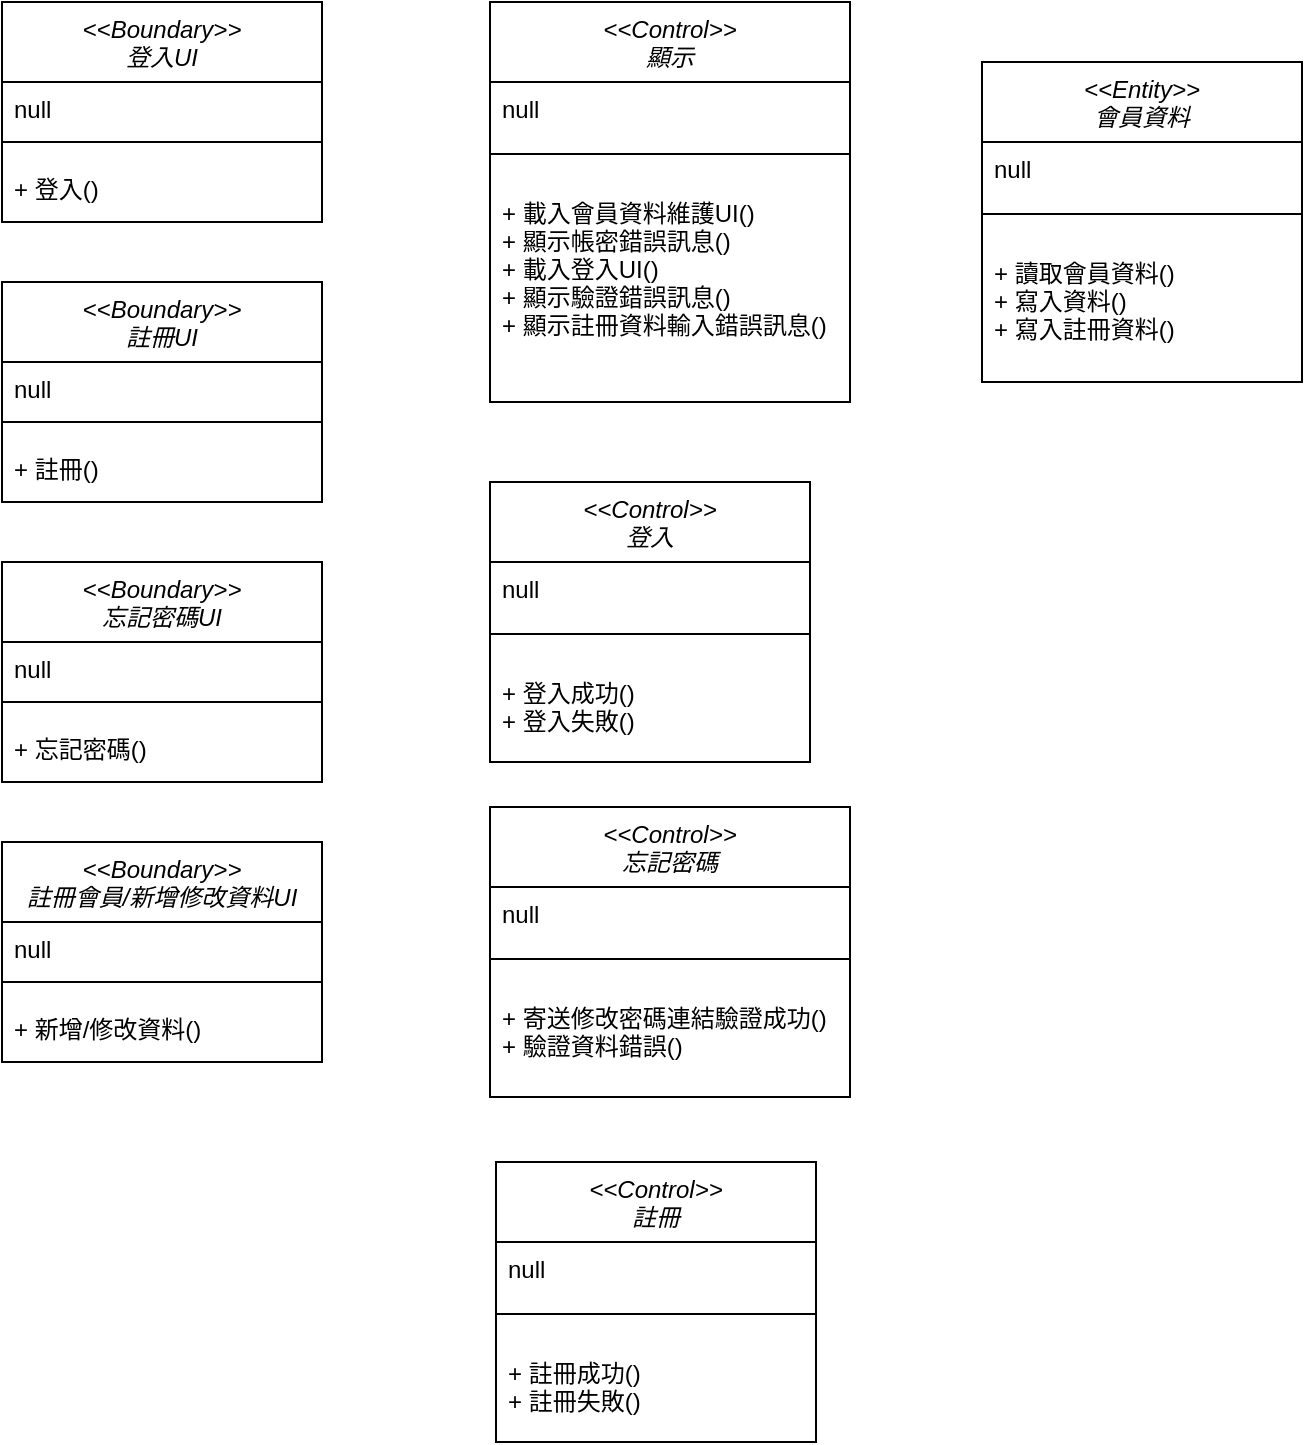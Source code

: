 <mxfile version="21.3.0" type="github">
  <diagram name="第 1 页" id="3X7A48wF0ccKFzG1arGP">
    <mxGraphModel dx="880" dy="461" grid="1" gridSize="10" guides="1" tooltips="1" connect="1" arrows="1" fold="1" page="1" pageScale="1" pageWidth="827" pageHeight="1169" math="0" shadow="0">
      <root>
        <mxCell id="0" />
        <mxCell id="1" parent="0" />
        <mxCell id="1yCies6e0peQFPxoZElR-1" value="&lt;&lt;Boundary&gt;&gt;&#xa;登入UI" style="swimlane;fontStyle=2;align=center;verticalAlign=top;childLayout=stackLayout;horizontal=1;startSize=40;horizontalStack=0;resizeParent=1;resizeLast=0;collapsible=1;marginBottom=0;rounded=0;shadow=0;strokeWidth=1;" vertex="1" parent="1">
          <mxGeometry x="90" y="40" width="160" height="110" as="geometry">
            <mxRectangle x="230" y="140" width="160" height="26" as="alternateBounds" />
          </mxGeometry>
        </mxCell>
        <mxCell id="1yCies6e0peQFPxoZElR-2" value="null" style="text;align=left;verticalAlign=top;spacingLeft=4;spacingRight=4;overflow=hidden;rotatable=0;points=[[0,0.5],[1,0.5]];portConstraint=eastwest;rounded=0;shadow=0;html=0;" vertex="1" parent="1yCies6e0peQFPxoZElR-1">
          <mxGeometry y="40" width="160" height="20" as="geometry" />
        </mxCell>
        <mxCell id="1yCies6e0peQFPxoZElR-3" value="" style="line;html=1;strokeWidth=1;align=left;verticalAlign=middle;spacingTop=-1;spacingLeft=3;spacingRight=3;rotatable=0;labelPosition=right;points=[];portConstraint=eastwest;" vertex="1" parent="1yCies6e0peQFPxoZElR-1">
          <mxGeometry y="60" width="160" height="20" as="geometry" />
        </mxCell>
        <mxCell id="1yCies6e0peQFPxoZElR-4" value="+ 登入()" style="text;align=left;verticalAlign=top;spacingLeft=4;spacingRight=4;overflow=hidden;rotatable=0;points=[[0,0.5],[1,0.5]];portConstraint=eastwest;rounded=0;shadow=0;html=0;" vertex="1" parent="1yCies6e0peQFPxoZElR-1">
          <mxGeometry y="80" width="160" height="20" as="geometry" />
        </mxCell>
        <mxCell id="1yCies6e0peQFPxoZElR-5" value="&lt;&lt;Boundary&gt;&gt;&#xa;註冊UI" style="swimlane;fontStyle=2;align=center;verticalAlign=top;childLayout=stackLayout;horizontal=1;startSize=40;horizontalStack=0;resizeParent=1;resizeLast=0;collapsible=1;marginBottom=0;rounded=0;shadow=0;strokeWidth=1;" vertex="1" parent="1">
          <mxGeometry x="90" y="180" width="160" height="110" as="geometry">
            <mxRectangle x="230" y="140" width="160" height="26" as="alternateBounds" />
          </mxGeometry>
        </mxCell>
        <mxCell id="1yCies6e0peQFPxoZElR-6" value="null" style="text;align=left;verticalAlign=top;spacingLeft=4;spacingRight=4;overflow=hidden;rotatable=0;points=[[0,0.5],[1,0.5]];portConstraint=eastwest;rounded=0;shadow=0;html=0;" vertex="1" parent="1yCies6e0peQFPxoZElR-5">
          <mxGeometry y="40" width="160" height="20" as="geometry" />
        </mxCell>
        <mxCell id="1yCies6e0peQFPxoZElR-7" value="" style="line;html=1;strokeWidth=1;align=left;verticalAlign=middle;spacingTop=-1;spacingLeft=3;spacingRight=3;rotatable=0;labelPosition=right;points=[];portConstraint=eastwest;" vertex="1" parent="1yCies6e0peQFPxoZElR-5">
          <mxGeometry y="60" width="160" height="20" as="geometry" />
        </mxCell>
        <mxCell id="1yCies6e0peQFPxoZElR-8" value="+ 註冊()&#xa;" style="text;align=left;verticalAlign=top;spacingLeft=4;spacingRight=4;overflow=hidden;rotatable=0;points=[[0,0.5],[1,0.5]];portConstraint=eastwest;rounded=0;shadow=0;html=0;" vertex="1" parent="1yCies6e0peQFPxoZElR-5">
          <mxGeometry y="80" width="160" height="20" as="geometry" />
        </mxCell>
        <mxCell id="1yCies6e0peQFPxoZElR-9" value="&lt;&lt;Boundary&gt;&gt;&#xa;忘記密碼UI" style="swimlane;fontStyle=2;align=center;verticalAlign=top;childLayout=stackLayout;horizontal=1;startSize=40;horizontalStack=0;resizeParent=1;resizeLast=0;collapsible=1;marginBottom=0;rounded=0;shadow=0;strokeWidth=1;" vertex="1" parent="1">
          <mxGeometry x="90" y="320" width="160" height="110" as="geometry">
            <mxRectangle x="230" y="140" width="160" height="26" as="alternateBounds" />
          </mxGeometry>
        </mxCell>
        <mxCell id="1yCies6e0peQFPxoZElR-10" value="null" style="text;align=left;verticalAlign=top;spacingLeft=4;spacingRight=4;overflow=hidden;rotatable=0;points=[[0,0.5],[1,0.5]];portConstraint=eastwest;rounded=0;shadow=0;html=0;" vertex="1" parent="1yCies6e0peQFPxoZElR-9">
          <mxGeometry y="40" width="160" height="20" as="geometry" />
        </mxCell>
        <mxCell id="1yCies6e0peQFPxoZElR-11" value="" style="line;html=1;strokeWidth=1;align=left;verticalAlign=middle;spacingTop=-1;spacingLeft=3;spacingRight=3;rotatable=0;labelPosition=right;points=[];portConstraint=eastwest;" vertex="1" parent="1yCies6e0peQFPxoZElR-9">
          <mxGeometry y="60" width="160" height="20" as="geometry" />
        </mxCell>
        <mxCell id="1yCies6e0peQFPxoZElR-12" value="+ 忘記密碼()&#xa;" style="text;align=left;verticalAlign=top;spacingLeft=4;spacingRight=4;overflow=hidden;rotatable=0;points=[[0,0.5],[1,0.5]];portConstraint=eastwest;rounded=0;shadow=0;html=0;" vertex="1" parent="1yCies6e0peQFPxoZElR-9">
          <mxGeometry y="80" width="160" height="20" as="geometry" />
        </mxCell>
        <mxCell id="1yCies6e0peQFPxoZElR-13" value="&lt;&lt;Boundary&gt;&gt;&#xa;註冊會員/新增修改資料UI" style="swimlane;fontStyle=2;align=center;verticalAlign=top;childLayout=stackLayout;horizontal=1;startSize=40;horizontalStack=0;resizeParent=1;resizeLast=0;collapsible=1;marginBottom=0;rounded=0;shadow=0;strokeWidth=1;" vertex="1" parent="1">
          <mxGeometry x="90" y="460" width="160" height="110" as="geometry">
            <mxRectangle x="230" y="140" width="160" height="26" as="alternateBounds" />
          </mxGeometry>
        </mxCell>
        <mxCell id="1yCies6e0peQFPxoZElR-14" value="null" style="text;align=left;verticalAlign=top;spacingLeft=4;spacingRight=4;overflow=hidden;rotatable=0;points=[[0,0.5],[1,0.5]];portConstraint=eastwest;rounded=0;shadow=0;html=0;" vertex="1" parent="1yCies6e0peQFPxoZElR-13">
          <mxGeometry y="40" width="160" height="20" as="geometry" />
        </mxCell>
        <mxCell id="1yCies6e0peQFPxoZElR-15" value="" style="line;html=1;strokeWidth=1;align=left;verticalAlign=middle;spacingTop=-1;spacingLeft=3;spacingRight=3;rotatable=0;labelPosition=right;points=[];portConstraint=eastwest;" vertex="1" parent="1yCies6e0peQFPxoZElR-13">
          <mxGeometry y="60" width="160" height="20" as="geometry" />
        </mxCell>
        <mxCell id="1yCies6e0peQFPxoZElR-16" value="+ 新增/修改資料()" style="text;align=left;verticalAlign=top;spacingLeft=4;spacingRight=4;overflow=hidden;rotatable=0;points=[[0,0.5],[1,0.5]];portConstraint=eastwest;rounded=0;shadow=0;html=0;" vertex="1" parent="1yCies6e0peQFPxoZElR-13">
          <mxGeometry y="80" width="160" height="20" as="geometry" />
        </mxCell>
        <mxCell id="1yCies6e0peQFPxoZElR-18" value="&lt;&lt;Control&gt;&gt;&#xa;顯示" style="swimlane;fontStyle=2;align=center;verticalAlign=top;childLayout=stackLayout;horizontal=1;startSize=40;horizontalStack=0;resizeParent=1;resizeLast=0;collapsible=1;marginBottom=0;rounded=0;shadow=0;strokeWidth=1;" vertex="1" parent="1">
          <mxGeometry x="334" y="40" width="180" height="200" as="geometry">
            <mxRectangle x="230" y="140" width="160" height="26" as="alternateBounds" />
          </mxGeometry>
        </mxCell>
        <mxCell id="1yCies6e0peQFPxoZElR-19" value="null" style="text;align=left;verticalAlign=top;spacingLeft=4;spacingRight=4;overflow=hidden;rotatable=0;points=[[0,0.5],[1,0.5]];portConstraint=eastwest;rounded=0;shadow=0;html=0;" vertex="1" parent="1yCies6e0peQFPxoZElR-18">
          <mxGeometry y="40" width="180" height="20" as="geometry" />
        </mxCell>
        <mxCell id="1yCies6e0peQFPxoZElR-20" value="" style="line;html=1;strokeWidth=1;align=left;verticalAlign=middle;spacingTop=-1;spacingLeft=3;spacingRight=3;rotatable=0;labelPosition=right;points=[];portConstraint=eastwest;" vertex="1" parent="1yCies6e0peQFPxoZElR-18">
          <mxGeometry y="60" width="180" height="32" as="geometry" />
        </mxCell>
        <mxCell id="1yCies6e0peQFPxoZElR-21" value="+ 載入會員資料維護UI()&#xa;+ 顯示帳密錯誤訊息()&#xa;+ 載入登入UI()&#xa;+ 顯示驗證錯誤訊息()&#xa;+ 顯示註冊資料輸入錯誤訊息()" style="text;align=left;verticalAlign=top;spacingLeft=4;spacingRight=4;overflow=hidden;rotatable=0;points=[[0,0.5],[1,0.5]];portConstraint=eastwest;rounded=0;shadow=0;html=0;" vertex="1" parent="1yCies6e0peQFPxoZElR-18">
          <mxGeometry y="92" width="180" height="88" as="geometry" />
        </mxCell>
        <mxCell id="1yCies6e0peQFPxoZElR-22" value="&lt;&lt;Control&gt;&gt;&#xa;登入" style="swimlane;fontStyle=2;align=center;verticalAlign=top;childLayout=stackLayout;horizontal=1;startSize=40;horizontalStack=0;resizeParent=1;resizeLast=0;collapsible=1;marginBottom=0;rounded=0;shadow=0;strokeWidth=1;" vertex="1" parent="1">
          <mxGeometry x="334" y="280" width="160" height="140" as="geometry">
            <mxRectangle x="230" y="140" width="160" height="26" as="alternateBounds" />
          </mxGeometry>
        </mxCell>
        <mxCell id="1yCies6e0peQFPxoZElR-23" value="null" style="text;align=left;verticalAlign=top;spacingLeft=4;spacingRight=4;overflow=hidden;rotatable=0;points=[[0,0.5],[1,0.5]];portConstraint=eastwest;rounded=0;shadow=0;html=0;" vertex="1" parent="1yCies6e0peQFPxoZElR-22">
          <mxGeometry y="40" width="160" height="20" as="geometry" />
        </mxCell>
        <mxCell id="1yCies6e0peQFPxoZElR-24" value="" style="line;html=1;strokeWidth=1;align=left;verticalAlign=middle;spacingTop=-1;spacingLeft=3;spacingRight=3;rotatable=0;labelPosition=right;points=[];portConstraint=eastwest;" vertex="1" parent="1yCies6e0peQFPxoZElR-22">
          <mxGeometry y="60" width="160" height="32" as="geometry" />
        </mxCell>
        <mxCell id="1yCies6e0peQFPxoZElR-25" value="+ 登入成功()&#xa;+ 登入失敗()" style="text;align=left;verticalAlign=top;spacingLeft=4;spacingRight=4;overflow=hidden;rotatable=0;points=[[0,0.5],[1,0.5]];portConstraint=eastwest;rounded=0;shadow=0;html=0;" vertex="1" parent="1yCies6e0peQFPxoZElR-22">
          <mxGeometry y="92" width="160" height="38" as="geometry" />
        </mxCell>
        <mxCell id="1yCies6e0peQFPxoZElR-26" value="&lt;&lt;Control&gt;&gt;&#xa;忘記密碼" style="swimlane;fontStyle=2;align=center;verticalAlign=top;childLayout=stackLayout;horizontal=1;startSize=40;horizontalStack=0;resizeParent=1;resizeLast=0;collapsible=1;marginBottom=0;rounded=0;shadow=0;strokeWidth=1;" vertex="1" parent="1">
          <mxGeometry x="334" y="442.5" width="180" height="145" as="geometry">
            <mxRectangle x="230" y="140" width="160" height="26" as="alternateBounds" />
          </mxGeometry>
        </mxCell>
        <mxCell id="1yCies6e0peQFPxoZElR-27" value="null" style="text;align=left;verticalAlign=top;spacingLeft=4;spacingRight=4;overflow=hidden;rotatable=0;points=[[0,0.5],[1,0.5]];portConstraint=eastwest;rounded=0;shadow=0;html=0;" vertex="1" parent="1yCies6e0peQFPxoZElR-26">
          <mxGeometry y="40" width="180" height="20" as="geometry" />
        </mxCell>
        <mxCell id="1yCies6e0peQFPxoZElR-28" value="" style="line;html=1;strokeWidth=1;align=left;verticalAlign=middle;spacingTop=-1;spacingLeft=3;spacingRight=3;rotatable=0;labelPosition=right;points=[];portConstraint=eastwest;" vertex="1" parent="1yCies6e0peQFPxoZElR-26">
          <mxGeometry y="60" width="180" height="32" as="geometry" />
        </mxCell>
        <mxCell id="1yCies6e0peQFPxoZElR-29" value="+ 寄送修改密碼連結驗證成功()&#xa;+ 驗證資料錯誤()" style="text;align=left;verticalAlign=top;spacingLeft=4;spacingRight=4;overflow=hidden;rotatable=0;points=[[0,0.5],[1,0.5]];portConstraint=eastwest;rounded=0;shadow=0;html=0;" vertex="1" parent="1yCies6e0peQFPxoZElR-26">
          <mxGeometry y="92" width="180" height="38" as="geometry" />
        </mxCell>
        <mxCell id="1yCies6e0peQFPxoZElR-30" value="&lt;&lt;Control&gt;&gt;&#xa;註冊" style="swimlane;fontStyle=2;align=center;verticalAlign=top;childLayout=stackLayout;horizontal=1;startSize=40;horizontalStack=0;resizeParent=1;resizeLast=0;collapsible=1;marginBottom=0;rounded=0;shadow=0;strokeWidth=1;" vertex="1" parent="1">
          <mxGeometry x="337" y="620" width="160" height="140" as="geometry">
            <mxRectangle x="230" y="140" width="160" height="26" as="alternateBounds" />
          </mxGeometry>
        </mxCell>
        <mxCell id="1yCies6e0peQFPxoZElR-31" value="null" style="text;align=left;verticalAlign=top;spacingLeft=4;spacingRight=4;overflow=hidden;rotatable=0;points=[[0,0.5],[1,0.5]];portConstraint=eastwest;rounded=0;shadow=0;html=0;" vertex="1" parent="1yCies6e0peQFPxoZElR-30">
          <mxGeometry y="40" width="160" height="20" as="geometry" />
        </mxCell>
        <mxCell id="1yCies6e0peQFPxoZElR-32" value="" style="line;html=1;strokeWidth=1;align=left;verticalAlign=middle;spacingTop=-1;spacingLeft=3;spacingRight=3;rotatable=0;labelPosition=right;points=[];portConstraint=eastwest;" vertex="1" parent="1yCies6e0peQFPxoZElR-30">
          <mxGeometry y="60" width="160" height="32" as="geometry" />
        </mxCell>
        <mxCell id="1yCies6e0peQFPxoZElR-33" value="+ 註冊成功()&#xa;+ 註冊失敗()" style="text;align=left;verticalAlign=top;spacingLeft=4;spacingRight=4;overflow=hidden;rotatable=0;points=[[0,0.5],[1,0.5]];portConstraint=eastwest;rounded=0;shadow=0;html=0;" vertex="1" parent="1yCies6e0peQFPxoZElR-30">
          <mxGeometry y="92" width="160" height="38" as="geometry" />
        </mxCell>
        <mxCell id="1yCies6e0peQFPxoZElR-34" value="&lt;&lt;Entity&gt;&gt;&#xa;會員資料" style="swimlane;fontStyle=2;align=center;verticalAlign=top;childLayout=stackLayout;horizontal=1;startSize=40;horizontalStack=0;resizeParent=1;resizeLast=0;collapsible=1;marginBottom=0;rounded=0;shadow=0;strokeWidth=1;" vertex="1" parent="1">
          <mxGeometry x="580" y="70" width="160" height="160" as="geometry">
            <mxRectangle x="230" y="140" width="160" height="26" as="alternateBounds" />
          </mxGeometry>
        </mxCell>
        <mxCell id="1yCies6e0peQFPxoZElR-35" value="null" style="text;align=left;verticalAlign=top;spacingLeft=4;spacingRight=4;overflow=hidden;rotatable=0;points=[[0,0.5],[1,0.5]];portConstraint=eastwest;rounded=0;shadow=0;html=0;" vertex="1" parent="1yCies6e0peQFPxoZElR-34">
          <mxGeometry y="40" width="160" height="20" as="geometry" />
        </mxCell>
        <mxCell id="1yCies6e0peQFPxoZElR-36" value="" style="line;html=1;strokeWidth=1;align=left;verticalAlign=middle;spacingTop=-1;spacingLeft=3;spacingRight=3;rotatable=0;labelPosition=right;points=[];portConstraint=eastwest;" vertex="1" parent="1yCies6e0peQFPxoZElR-34">
          <mxGeometry y="60" width="160" height="32" as="geometry" />
        </mxCell>
        <mxCell id="1yCies6e0peQFPxoZElR-37" value="+ 讀取會員資料()&#xa;+ 寫入資料()&#xa;+ 寫入註冊資料()" style="text;align=left;verticalAlign=top;spacingLeft=4;spacingRight=4;overflow=hidden;rotatable=0;points=[[0,0.5],[1,0.5]];portConstraint=eastwest;rounded=0;shadow=0;html=0;" vertex="1" parent="1yCies6e0peQFPxoZElR-34">
          <mxGeometry y="92" width="160" height="58" as="geometry" />
        </mxCell>
      </root>
    </mxGraphModel>
  </diagram>
</mxfile>
